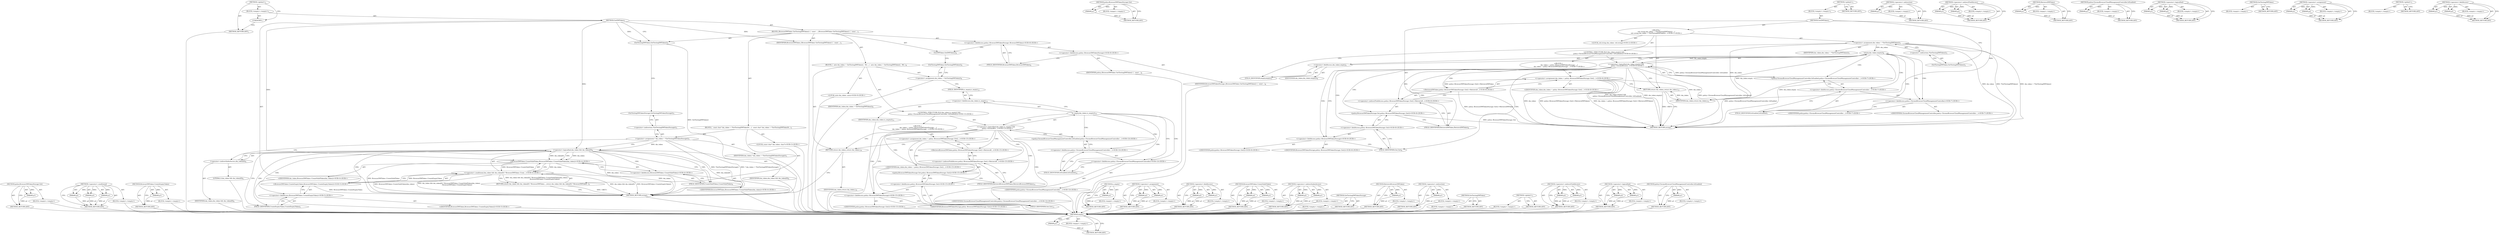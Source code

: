 digraph "policy.ChromeBrowserCloudManagementController.IsEnabled" {
vulnerable_81 [label=<(METHOD,empty)>];
vulnerable_82 [label=<(PARAM,p1)>];
vulnerable_83 [label=<(BLOCK,&lt;empty&gt;,&lt;empty&gt;)>];
vulnerable_84 [label=<(METHOD_RETURN,ANY)>];
vulnerable_103 [label=<(METHOD,policy.BrowserDMTokenStorage.Get)>];
vulnerable_104 [label=<(PARAM,p1)>];
vulnerable_105 [label=<(BLOCK,&lt;empty&gt;,&lt;empty&gt;)>];
vulnerable_106 [label=<(METHOD_RETURN,ANY)>];
vulnerable_6 [label=<(METHOD,&lt;global&gt;)<SUB>1</SUB>>];
vulnerable_7 [label=<(BLOCK,&lt;empty&gt;,&lt;empty&gt;)<SUB>1</SUB>>];
vulnerable_8 [label=<(METHOD,GetDMToken)<SUB>1</SUB>>];
vulnerable_9 [label="<(BLOCK,{
  std::string dm_token = *GetTestingDMToken()...,{
  std::string dm_token = *GetTestingDMToken()...)<SUB>1</SUB>>"];
vulnerable_10 [label="<(LOCAL,std.string dm_token: std.string)<SUB>2</SUB>>"];
vulnerable_11 [label=<(&lt;operator&gt;.assignment,dm_token = *GetTestingDMToken())<SUB>2</SUB>>];
vulnerable_12 [label=<(IDENTIFIER,dm_token,dm_token = *GetTestingDMToken())<SUB>2</SUB>>];
vulnerable_13 [label=<(&lt;operator&gt;.indirection,*GetTestingDMToken())<SUB>2</SUB>>];
vulnerable_14 [label=<(GetTestingDMToken,GetTestingDMToken())<SUB>2</SUB>>];
vulnerable_15 [label="<(CONTROL_STRUCTURE,IF,if (dm_token.empty() &amp;&amp;
       policy::ChromeBrowserCloudManagementController::IsEnabled()))<SUB>6</SUB>>"];
vulnerable_16 [label="<(&lt;operator&gt;.logicalAnd,dm_token.empty() &amp;&amp;
       policy::ChromeBrowse...)<SUB>6</SUB>>"];
vulnerable_17 [label=<(empty,dm_token.empty())<SUB>6</SUB>>];
vulnerable_18 [label=<(&lt;operator&gt;.fieldAccess,dm_token.empty)<SUB>6</SUB>>];
vulnerable_19 [label=<(IDENTIFIER,dm_token,dm_token.empty())<SUB>6</SUB>>];
vulnerable_20 [label=<(FIELD_IDENTIFIER,empty,empty)<SUB>6</SUB>>];
vulnerable_21 [label="<(policy.ChromeBrowserCloudManagementController.IsEnabled,policy::ChromeBrowserCloudManagementController:...)<SUB>7</SUB>>"];
vulnerable_22 [label="<(&lt;operator&gt;.fieldAccess,policy::ChromeBrowserCloudManagementController:...)<SUB>7</SUB>>"];
vulnerable_23 [label="<(&lt;operator&gt;.fieldAccess,policy::ChromeBrowserCloudManagementController)<SUB>7</SUB>>"];
vulnerable_24 [label="<(IDENTIFIER,policy,policy::ChromeBrowserCloudManagementController:...)<SUB>7</SUB>>"];
vulnerable_25 [label="<(IDENTIFIER,ChromeBrowserCloudManagementController,policy::ChromeBrowserCloudManagementController:...)<SUB>7</SUB>>"];
vulnerable_26 [label=<(FIELD_IDENTIFIER,IsEnabled,IsEnabled)<SUB>7</SUB>>];
vulnerable_27 [label="<(BLOCK,{
    dm_token = policy::BrowserDMTokenStorage:...,{
    dm_token = policy::BrowserDMTokenStorage:...)<SUB>7</SUB>>"];
vulnerable_28 [label="<(&lt;operator&gt;.assignment,dm_token = policy::BrowserDMTokenStorage::Get()...)<SUB>8</SUB>>"];
vulnerable_29 [label="<(IDENTIFIER,dm_token,dm_token = policy::BrowserDMTokenStorage::Get()...)<SUB>8</SUB>>"];
vulnerable_30 [label="<(RetrieveDMToken,policy::BrowserDMTokenStorage::Get()-&gt;RetrieveD...)<SUB>8</SUB>>"];
vulnerable_31 [label="<(&lt;operator&gt;.indirectFieldAccess,policy::BrowserDMTokenStorage::Get()-&gt;RetrieveD...)<SUB>8</SUB>>"];
vulnerable_32 [label="<(policy.BrowserDMTokenStorage.Get,policy::BrowserDMTokenStorage::Get())<SUB>8</SUB>>"];
vulnerable_33 [label="<(&lt;operator&gt;.fieldAccess,policy::BrowserDMTokenStorage::Get)<SUB>8</SUB>>"];
vulnerable_34 [label="<(&lt;operator&gt;.fieldAccess,policy::BrowserDMTokenStorage)<SUB>8</SUB>>"];
vulnerable_35 [label="<(IDENTIFIER,policy,policy::BrowserDMTokenStorage::Get())<SUB>8</SUB>>"];
vulnerable_36 [label="<(IDENTIFIER,BrowserDMTokenStorage,policy::BrowserDMTokenStorage::Get())<SUB>8</SUB>>"];
vulnerable_37 [label=<(FIELD_IDENTIFIER,Get,Get)<SUB>8</SUB>>];
vulnerable_38 [label=<(FIELD_IDENTIFIER,RetrieveDMToken,RetrieveDMToken)<SUB>8</SUB>>];
vulnerable_39 [label=<(RETURN,return dm_token;,return dm_token;)<SUB>12</SUB>>];
vulnerable_40 [label=<(IDENTIFIER,dm_token,return dm_token;)<SUB>12</SUB>>];
vulnerable_41 [label=<(METHOD_RETURN,string)<SUB>1</SUB>>];
vulnerable_43 [label=<(METHOD_RETURN,ANY)<SUB>1</SUB>>];
vulnerable_69 [label=<(METHOD,&lt;operator&gt;.indirection)>];
vulnerable_70 [label=<(PARAM,p1)>];
vulnerable_71 [label=<(BLOCK,&lt;empty&gt;,&lt;empty&gt;)>];
vulnerable_72 [label=<(METHOD_RETURN,ANY)>];
vulnerable_98 [label=<(METHOD,&lt;operator&gt;.indirectFieldAccess)>];
vulnerable_99 [label=<(PARAM,p1)>];
vulnerable_100 [label=<(PARAM,p2)>];
vulnerable_101 [label=<(BLOCK,&lt;empty&gt;,&lt;empty&gt;)>];
vulnerable_102 [label=<(METHOD_RETURN,ANY)>];
vulnerable_94 [label=<(METHOD,RetrieveDMToken)>];
vulnerable_95 [label=<(PARAM,p1)>];
vulnerable_96 [label=<(BLOCK,&lt;empty&gt;,&lt;empty&gt;)>];
vulnerable_97 [label=<(METHOD_RETURN,ANY)>];
vulnerable_90 [label=<(METHOD,policy.ChromeBrowserCloudManagementController.IsEnabled)>];
vulnerable_91 [label=<(PARAM,p1)>];
vulnerable_92 [label=<(BLOCK,&lt;empty&gt;,&lt;empty&gt;)>];
vulnerable_93 [label=<(METHOD_RETURN,ANY)>];
vulnerable_76 [label=<(METHOD,&lt;operator&gt;.logicalAnd)>];
vulnerable_77 [label=<(PARAM,p1)>];
vulnerable_78 [label=<(PARAM,p2)>];
vulnerable_79 [label=<(BLOCK,&lt;empty&gt;,&lt;empty&gt;)>];
vulnerable_80 [label=<(METHOD_RETURN,ANY)>];
vulnerable_73 [label=<(METHOD,GetTestingDMToken)>];
vulnerable_74 [label=<(BLOCK,&lt;empty&gt;,&lt;empty&gt;)>];
vulnerable_75 [label=<(METHOD_RETURN,ANY)>];
vulnerable_64 [label=<(METHOD,&lt;operator&gt;.assignment)>];
vulnerable_65 [label=<(PARAM,p1)>];
vulnerable_66 [label=<(PARAM,p2)>];
vulnerable_67 [label=<(BLOCK,&lt;empty&gt;,&lt;empty&gt;)>];
vulnerable_68 [label=<(METHOD_RETURN,ANY)>];
vulnerable_58 [label=<(METHOD,&lt;global&gt;)<SUB>1</SUB>>];
vulnerable_59 [label=<(BLOCK,&lt;empty&gt;,&lt;empty&gt;)>];
vulnerable_60 [label=<(METHOD_RETURN,ANY)>];
vulnerable_85 [label=<(METHOD,&lt;operator&gt;.fieldAccess)>];
vulnerable_86 [label=<(PARAM,p1)>];
vulnerable_87 [label=<(PARAM,p2)>];
vulnerable_88 [label=<(BLOCK,&lt;empty&gt;,&lt;empty&gt;)>];
vulnerable_89 [label=<(METHOD_RETURN,ANY)>];
fixed_161 [label=<(METHOD,policy.BrowserDMTokenStorage.Get)>];
fixed_162 [label=<(PARAM,p1)>];
fixed_163 [label=<(BLOCK,&lt;empty&gt;,&lt;empty&gt;)>];
fixed_164 [label=<(METHOD_RETURN,ANY)>];
fixed_114 [label=<(METHOD,&lt;operator&gt;.conditional)>];
fixed_115 [label=<(PARAM,p1)>];
fixed_116 [label=<(PARAM,p2)>];
fixed_117 [label=<(PARAM,p3)>];
fixed_118 [label=<(BLOCK,&lt;empty&gt;,&lt;empty&gt;)>];
fixed_119 [label=<(METHOD_RETURN,ANY)>];
fixed_140 [label=<(METHOD,BrowserDMToken.CreateEmptyToken)>];
fixed_141 [label=<(PARAM,p1)>];
fixed_142 [label=<(BLOCK,&lt;empty&gt;,&lt;empty&gt;)>];
fixed_143 [label=<(METHOD_RETURN,ANY)>];
fixed_6 [label=<(METHOD,&lt;global&gt;)<SUB>1</SUB>>];
fixed_7 [label=<(BLOCK,&lt;empty&gt;,&lt;empty&gt;)<SUB>1</SUB>>];
fixed_8 [label=<(METHOD,GetDMToken)<SUB>1</SUB>>];
fixed_9 [label=<(BLOCK,{
BrowserDMToken GetTestingDMToken() {
  const ...,{
BrowserDMToken GetTestingDMToken() {
  const ...)<SUB>1</SUB>>];
fixed_10 [label=<(IDENTIFIER,BrowserDMToken,{
BrowserDMToken GetTestingDMToken() {
  const ...)<SUB>2</SUB>>];
fixed_11 [label=<(GetTestingDMToken,GetTestingDMToken())<SUB>2</SUB>>];
fixed_12 [label=<(BLOCK,{
  const char* dm_token = *GetTestingDMTokenSt...,{
  const char* dm_token = *GetTestingDMTokenSt...)<SUB>2</SUB>>];
fixed_13 [label="<(LOCAL,const char* dm_token: char*)<SUB>3</SUB>>"];
fixed_14 [label=<(&lt;operator&gt;.assignment,* dm_token = *GetTestingDMTokenStorage())<SUB>3</SUB>>];
fixed_15 [label=<(IDENTIFIER,dm_token,* dm_token = *GetTestingDMTokenStorage())<SUB>3</SUB>>];
fixed_16 [label=<(&lt;operator&gt;.indirection,*GetTestingDMTokenStorage())<SUB>3</SUB>>];
fixed_17 [label=<(GetTestingDMTokenStorage,GetTestingDMTokenStorage())<SUB>3</SUB>>];
fixed_18 [label=<(RETURN,return dm_token &amp;&amp; dm_token[0] ? BrowserDMToken...,return dm_token &amp;&amp; dm_token[0] ? BrowserDMToken...)<SUB>4</SUB>>];
fixed_19 [label="<(&lt;operator&gt;.conditional,dm_token &amp;&amp; dm_token[0] ? BrowserDMToken::Creat...)<SUB>4</SUB>>"];
fixed_20 [label=<(&lt;operator&gt;.logicalAnd,dm_token &amp;&amp; dm_token[0])<SUB>4</SUB>>];
fixed_21 [label=<(IDENTIFIER,dm_token,dm_token &amp;&amp; dm_token[0])<SUB>4</SUB>>];
fixed_22 [label=<(&lt;operator&gt;.indirectIndexAccess,dm_token[0])<SUB>4</SUB>>];
fixed_23 [label=<(IDENTIFIER,dm_token,dm_token &amp;&amp; dm_token[0])<SUB>4</SUB>>];
fixed_24 [label=<(LITERAL,0,dm_token &amp;&amp; dm_token[0])<SUB>4</SUB>>];
fixed_25 [label="<(BrowserDMToken.CreateValidToken,BrowserDMToken::CreateValidToken(dm_token))<SUB>4</SUB>>"];
fixed_26 [label="<(&lt;operator&gt;.fieldAccess,BrowserDMToken::CreateValidToken)<SUB>4</SUB>>"];
fixed_27 [label="<(IDENTIFIER,BrowserDMToken,BrowserDMToken::CreateValidToken(dm_token))<SUB>4</SUB>>"];
fixed_28 [label=<(FIELD_IDENTIFIER,CreateValidToken,CreateValidToken)<SUB>4</SUB>>];
fixed_29 [label="<(IDENTIFIER,dm_token,BrowserDMToken::CreateValidToken(dm_token))<SUB>4</SUB>>"];
fixed_30 [label="<(BrowserDMToken.CreateEmptyToken,BrowserDMToken::CreateEmptyToken())<SUB>5</SUB>>"];
fixed_31 [label="<(&lt;operator&gt;.fieldAccess,BrowserDMToken::CreateEmptyToken)<SUB>5</SUB>>"];
fixed_32 [label="<(IDENTIFIER,BrowserDMToken,BrowserDMToken::CreateEmptyToken())<SUB>5</SUB>>"];
fixed_33 [label=<(FIELD_IDENTIFIER,CreateEmptyToken,CreateEmptyToken)<SUB>5</SUB>>];
fixed_34 [label="<(&lt;operator&gt;.fieldAccess,policy::BrowserDMTokenStorage::BrowserDMToken)<SUB>8</SUB>>"];
fixed_35 [label="<(&lt;operator&gt;.fieldAccess,policy::BrowserDMTokenStorage)<SUB>8</SUB>>"];
fixed_36 [label=<(IDENTIFIER,policy,{
BrowserDMToken GetTestingDMToken() {
  const ...)<SUB>8</SUB>>];
fixed_37 [label=<(IDENTIFIER,BrowserDMTokenStorage,{
BrowserDMToken GetTestingDMToken() {
  const ...)<SUB>8</SUB>>];
fixed_38 [label=<(FIELD_IDENTIFIER,BrowserDMToken,BrowserDMToken)<SUB>8</SUB>>];
fixed_39 [label=<(GetDMToken,GetDMToken())<SUB>8</SUB>>];
fixed_40 [label=<(BLOCK,{
  auto dm_token = GetTestingDMToken();
 
 #if...,{
  auto dm_token = GetTestingDMToken();
 
 #if...)<SUB>8</SUB>>];
fixed_41 [label="<(LOCAL,auto dm_token: auto)<SUB>9</SUB>>"];
fixed_42 [label=<(&lt;operator&gt;.assignment,dm_token = GetTestingDMToken())<SUB>9</SUB>>];
fixed_43 [label=<(IDENTIFIER,dm_token,dm_token = GetTestingDMToken())<SUB>9</SUB>>];
fixed_44 [label=<(GetTestingDMToken,GetTestingDMToken())<SUB>9</SUB>>];
fixed_45 [label="<(CONTROL_STRUCTURE,IF,if (dm_token.is_empty() &amp;&amp;
       policy::ChromeBrowserCloudManagementController::IsEnabled()))<SUB>13</SUB>>"];
fixed_46 [label="<(&lt;operator&gt;.logicalAnd,dm_token.is_empty() &amp;&amp;
       policy::ChromeBro...)<SUB>13</SUB>>"];
fixed_47 [label=<(is_empty,dm_token.is_empty())<SUB>13</SUB>>];
fixed_48 [label=<(&lt;operator&gt;.fieldAccess,dm_token.is_empty)<SUB>13</SUB>>];
fixed_49 [label=<(IDENTIFIER,dm_token,dm_token.is_empty())<SUB>13</SUB>>];
fixed_50 [label=<(FIELD_IDENTIFIER,is_empty,is_empty)<SUB>13</SUB>>];
fixed_51 [label="<(policy.ChromeBrowserCloudManagementController.IsEnabled,policy::ChromeBrowserCloudManagementController:...)<SUB>14</SUB>>"];
fixed_52 [label="<(&lt;operator&gt;.fieldAccess,policy::ChromeBrowserCloudManagementController:...)<SUB>14</SUB>>"];
fixed_53 [label="<(&lt;operator&gt;.fieldAccess,policy::ChromeBrowserCloudManagementController)<SUB>14</SUB>>"];
fixed_54 [label="<(IDENTIFIER,policy,policy::ChromeBrowserCloudManagementController:...)<SUB>14</SUB>>"];
fixed_55 [label="<(IDENTIFIER,ChromeBrowserCloudManagementController,policy::ChromeBrowserCloudManagementController:...)<SUB>14</SUB>>"];
fixed_56 [label=<(FIELD_IDENTIFIER,IsEnabled,IsEnabled)<SUB>14</SUB>>];
fixed_57 [label="<(BLOCK,{
    dm_token = policy::BrowserDMTokenStorage:...,{
    dm_token = policy::BrowserDMTokenStorage:...)<SUB>14</SUB>>"];
fixed_58 [label="<(&lt;operator&gt;.assignment,dm_token = policy::BrowserDMTokenStorage::Get()...)<SUB>15</SUB>>"];
fixed_59 [label="<(IDENTIFIER,dm_token,dm_token = policy::BrowserDMTokenStorage::Get()...)<SUB>15</SUB>>"];
fixed_60 [label="<(RetrieveBrowserDMToken,policy::BrowserDMTokenStorage::Get()-&gt;RetrieveB...)<SUB>15</SUB>>"];
fixed_61 [label="<(&lt;operator&gt;.indirectFieldAccess,policy::BrowserDMTokenStorage::Get()-&gt;RetrieveB...)<SUB>15</SUB>>"];
fixed_62 [label="<(policy.BrowserDMTokenStorage.Get,policy::BrowserDMTokenStorage::Get())<SUB>15</SUB>>"];
fixed_63 [label="<(&lt;operator&gt;.fieldAccess,policy::BrowserDMTokenStorage::Get)<SUB>15</SUB>>"];
fixed_64 [label="<(&lt;operator&gt;.fieldAccess,policy::BrowserDMTokenStorage)<SUB>15</SUB>>"];
fixed_65 [label="<(IDENTIFIER,policy,policy::BrowserDMTokenStorage::Get())<SUB>15</SUB>>"];
fixed_66 [label="<(IDENTIFIER,BrowserDMTokenStorage,policy::BrowserDMTokenStorage::Get())<SUB>15</SUB>>"];
fixed_67 [label=<(FIELD_IDENTIFIER,Get,Get)<SUB>15</SUB>>];
fixed_68 [label=<(FIELD_IDENTIFIER,RetrieveBrowserDMToken,RetrieveBrowserDMToken)<SUB>15</SUB>>];
fixed_69 [label=<(RETURN,return dm_token;,return dm_token;)<SUB>19</SUB>>];
fixed_70 [label=<(IDENTIFIER,dm_token,return dm_token;)<SUB>19</SUB>>];
fixed_71 [label=<(METHOD_RETURN,string)<SUB>1</SUB>>];
fixed_73 [label=<(UNKNOWN,,)>];
fixed_74 [label=<(METHOD_RETURN,ANY)<SUB>1</SUB>>];
fixed_144 [label=<(METHOD,is_empty)>];
fixed_145 [label=<(PARAM,p1)>];
fixed_146 [label=<(BLOCK,&lt;empty&gt;,&lt;empty&gt;)>];
fixed_147 [label=<(METHOD_RETURN,ANY)>];
fixed_102 [label=<(METHOD,&lt;operator&gt;.assignment)>];
fixed_103 [label=<(PARAM,p1)>];
fixed_104 [label=<(PARAM,p2)>];
fixed_105 [label=<(BLOCK,&lt;empty&gt;,&lt;empty&gt;)>];
fixed_106 [label=<(METHOD_RETURN,ANY)>];
fixed_135 [label=<(METHOD,&lt;operator&gt;.fieldAccess)>];
fixed_136 [label=<(PARAM,p1)>];
fixed_137 [label=<(PARAM,p2)>];
fixed_138 [label=<(BLOCK,&lt;empty&gt;,&lt;empty&gt;)>];
fixed_139 [label=<(METHOD_RETURN,ANY)>];
fixed_130 [label=<(METHOD,BrowserDMToken.CreateValidToken)>];
fixed_131 [label=<(PARAM,p1)>];
fixed_132 [label=<(PARAM,p2)>];
fixed_133 [label=<(BLOCK,&lt;empty&gt;,&lt;empty&gt;)>];
fixed_134 [label=<(METHOD_RETURN,ANY)>];
fixed_125 [label=<(METHOD,&lt;operator&gt;.indirectIndexAccess)>];
fixed_126 [label=<(PARAM,p1)>];
fixed_127 [label=<(PARAM,p2)>];
fixed_128 [label=<(BLOCK,&lt;empty&gt;,&lt;empty&gt;)>];
fixed_129 [label=<(METHOD_RETURN,ANY)>];
fixed_111 [label=<(METHOD,GetTestingDMTokenStorage)>];
fixed_112 [label=<(BLOCK,&lt;empty&gt;,&lt;empty&gt;)>];
fixed_113 [label=<(METHOD_RETURN,ANY)>];
fixed_152 [label=<(METHOD,RetrieveBrowserDMToken)>];
fixed_153 [label=<(PARAM,p1)>];
fixed_154 [label=<(BLOCK,&lt;empty&gt;,&lt;empty&gt;)>];
fixed_155 [label=<(METHOD_RETURN,ANY)>];
fixed_107 [label=<(METHOD,&lt;operator&gt;.indirection)>];
fixed_108 [label=<(PARAM,p1)>];
fixed_109 [label=<(BLOCK,&lt;empty&gt;,&lt;empty&gt;)>];
fixed_110 [label=<(METHOD_RETURN,ANY)>];
fixed_99 [label=<(METHOD,GetTestingDMToken)>];
fixed_100 [label=<(BLOCK,&lt;empty&gt;,&lt;empty&gt;)>];
fixed_101 [label=<(METHOD_RETURN,ANY)>];
fixed_93 [label=<(METHOD,&lt;global&gt;)<SUB>1</SUB>>];
fixed_94 [label=<(BLOCK,&lt;empty&gt;,&lt;empty&gt;)>];
fixed_95 [label=<(METHOD_RETURN,ANY)>];
fixed_156 [label=<(METHOD,&lt;operator&gt;.indirectFieldAccess)>];
fixed_157 [label=<(PARAM,p1)>];
fixed_158 [label=<(PARAM,p2)>];
fixed_159 [label=<(BLOCK,&lt;empty&gt;,&lt;empty&gt;)>];
fixed_160 [label=<(METHOD_RETURN,ANY)>];
fixed_120 [label=<(METHOD,&lt;operator&gt;.logicalAnd)>];
fixed_121 [label=<(PARAM,p1)>];
fixed_122 [label=<(PARAM,p2)>];
fixed_123 [label=<(BLOCK,&lt;empty&gt;,&lt;empty&gt;)>];
fixed_124 [label=<(METHOD_RETURN,ANY)>];
fixed_148 [label=<(METHOD,policy.ChromeBrowserCloudManagementController.IsEnabled)>];
fixed_149 [label=<(PARAM,p1)>];
fixed_150 [label=<(BLOCK,&lt;empty&gt;,&lt;empty&gt;)>];
fixed_151 [label=<(METHOD_RETURN,ANY)>];
vulnerable_81 -> vulnerable_82  [key=0, label="AST: "];
vulnerable_81 -> vulnerable_82  [key=1, label="DDG: "];
vulnerable_81 -> vulnerable_83  [key=0, label="AST: "];
vulnerable_81 -> vulnerable_84  [key=0, label="AST: "];
vulnerable_81 -> vulnerable_84  [key=1, label="CFG: "];
vulnerable_82 -> vulnerable_84  [key=0, label="DDG: p1"];
vulnerable_103 -> vulnerable_104  [key=0, label="AST: "];
vulnerable_103 -> vulnerable_104  [key=1, label="DDG: "];
vulnerable_103 -> vulnerable_105  [key=0, label="AST: "];
vulnerable_103 -> vulnerable_106  [key=0, label="AST: "];
vulnerable_103 -> vulnerable_106  [key=1, label="CFG: "];
vulnerable_104 -> vulnerable_106  [key=0, label="DDG: p1"];
vulnerable_6 -> vulnerable_7  [key=0, label="AST: "];
vulnerable_6 -> vulnerable_43  [key=0, label="AST: "];
vulnerable_6 -> vulnerable_43  [key=1, label="CFG: "];
vulnerable_7 -> vulnerable_8  [key=0, label="AST: "];
vulnerable_8 -> vulnerable_9  [key=0, label="AST: "];
vulnerable_8 -> vulnerable_41  [key=0, label="AST: "];
vulnerable_8 -> vulnerable_14  [key=0, label="CFG: "];
vulnerable_8 -> vulnerable_40  [key=0, label="DDG: "];
vulnerable_9 -> vulnerable_10  [key=0, label="AST: "];
vulnerable_9 -> vulnerable_11  [key=0, label="AST: "];
vulnerable_9 -> vulnerable_15  [key=0, label="AST: "];
vulnerable_9 -> vulnerable_39  [key=0, label="AST: "];
vulnerable_11 -> vulnerable_12  [key=0, label="AST: "];
vulnerable_11 -> vulnerable_13  [key=0, label="AST: "];
vulnerable_11 -> vulnerable_20  [key=0, label="CFG: "];
vulnerable_11 -> vulnerable_41  [key=0, label="DDG: dm_token"];
vulnerable_11 -> vulnerable_41  [key=1, label="DDG: *GetTestingDMToken()"];
vulnerable_11 -> vulnerable_41  [key=2, label="DDG: dm_token = *GetTestingDMToken()"];
vulnerable_11 -> vulnerable_40  [key=0, label="DDG: dm_token"];
vulnerable_11 -> vulnerable_17  [key=0, label="DDG: dm_token"];
vulnerable_13 -> vulnerable_14  [key=0, label="AST: "];
vulnerable_13 -> vulnerable_11  [key=0, label="CFG: "];
vulnerable_14 -> vulnerable_13  [key=0, label="CFG: "];
vulnerable_15 -> vulnerable_16  [key=0, label="AST: "];
vulnerable_15 -> vulnerable_27  [key=0, label="AST: "];
vulnerable_16 -> vulnerable_17  [key=0, label="AST: "];
vulnerable_16 -> vulnerable_21  [key=0, label="AST: "];
vulnerable_16 -> vulnerable_34  [key=0, label="CFG: "];
vulnerable_16 -> vulnerable_34  [key=1, label="CDG: "];
vulnerable_16 -> vulnerable_39  [key=0, label="CFG: "];
vulnerable_16 -> vulnerable_41  [key=0, label="DDG: dm_token.empty()"];
vulnerable_16 -> vulnerable_41  [key=1, label="DDG: policy::ChromeBrowserCloudManagementController::IsEnabled()"];
vulnerable_16 -> vulnerable_41  [key=2, label="DDG: dm_token.empty() &amp;&amp;
       policy::ChromeBrowserCloudManagementController::IsEnabled()"];
vulnerable_16 -> vulnerable_30  [key=0, label="CDG: "];
vulnerable_16 -> vulnerable_32  [key=0, label="CDG: "];
vulnerable_16 -> vulnerable_33  [key=0, label="CDG: "];
vulnerable_16 -> vulnerable_28  [key=0, label="CDG: "];
vulnerable_16 -> vulnerable_37  [key=0, label="CDG: "];
vulnerable_16 -> vulnerable_38  [key=0, label="CDG: "];
vulnerable_16 -> vulnerable_31  [key=0, label="CDG: "];
vulnerable_17 -> vulnerable_18  [key=0, label="AST: "];
vulnerable_17 -> vulnerable_16  [key=0, label="CFG: "];
vulnerable_17 -> vulnerable_16  [key=1, label="DDG: dm_token.empty"];
vulnerable_17 -> vulnerable_23  [key=0, label="CFG: "];
vulnerable_17 -> vulnerable_23  [key=1, label="CDG: "];
vulnerable_17 -> vulnerable_41  [key=0, label="DDG: dm_token.empty"];
vulnerable_17 -> vulnerable_40  [key=0, label="DDG: dm_token.empty"];
vulnerable_17 -> vulnerable_21  [key=0, label="CDG: "];
vulnerable_17 -> vulnerable_26  [key=0, label="CDG: "];
vulnerable_17 -> vulnerable_22  [key=0, label="CDG: "];
vulnerable_18 -> vulnerable_19  [key=0, label="AST: "];
vulnerable_18 -> vulnerable_20  [key=0, label="AST: "];
vulnerable_18 -> vulnerable_17  [key=0, label="CFG: "];
vulnerable_20 -> vulnerable_18  [key=0, label="CFG: "];
vulnerable_21 -> vulnerable_22  [key=0, label="AST: "];
vulnerable_21 -> vulnerable_16  [key=0, label="CFG: "];
vulnerable_21 -> vulnerable_16  [key=1, label="DDG: policy::ChromeBrowserCloudManagementController::IsEnabled"];
vulnerable_21 -> vulnerable_41  [key=0, label="DDG: policy::ChromeBrowserCloudManagementController::IsEnabled"];
vulnerable_22 -> vulnerable_23  [key=0, label="AST: "];
vulnerable_22 -> vulnerable_26  [key=0, label="AST: "];
vulnerable_22 -> vulnerable_21  [key=0, label="CFG: "];
vulnerable_23 -> vulnerable_24  [key=0, label="AST: "];
vulnerable_23 -> vulnerable_25  [key=0, label="AST: "];
vulnerable_23 -> vulnerable_26  [key=0, label="CFG: "];
vulnerable_26 -> vulnerable_22  [key=0, label="CFG: "];
vulnerable_27 -> vulnerable_28  [key=0, label="AST: "];
vulnerable_28 -> vulnerable_29  [key=0, label="AST: "];
vulnerable_28 -> vulnerable_30  [key=0, label="AST: "];
vulnerable_28 -> vulnerable_39  [key=0, label="CFG: "];
vulnerable_28 -> vulnerable_41  [key=0, label="DDG: dm_token"];
vulnerable_28 -> vulnerable_41  [key=1, label="DDG: policy::BrowserDMTokenStorage::Get()-&gt;RetrieveDMToken()"];
vulnerable_28 -> vulnerable_41  [key=2, label="DDG: dm_token = policy::BrowserDMTokenStorage::Get()-&gt;RetrieveDMToken()"];
vulnerable_28 -> vulnerable_40  [key=0, label="DDG: dm_token"];
vulnerable_30 -> vulnerable_31  [key=0, label="AST: "];
vulnerable_30 -> vulnerable_28  [key=0, label="CFG: "];
vulnerable_30 -> vulnerable_28  [key=1, label="DDG: policy::BrowserDMTokenStorage::Get()-&gt;RetrieveDMToken"];
vulnerable_30 -> vulnerable_41  [key=0, label="DDG: policy::BrowserDMTokenStorage::Get()-&gt;RetrieveDMToken"];
vulnerable_31 -> vulnerable_32  [key=0, label="AST: "];
vulnerable_31 -> vulnerable_38  [key=0, label="AST: "];
vulnerable_31 -> vulnerable_30  [key=0, label="CFG: "];
vulnerable_32 -> vulnerable_33  [key=0, label="AST: "];
vulnerable_32 -> vulnerable_38  [key=0, label="CFG: "];
vulnerable_32 -> vulnerable_41  [key=0, label="DDG: policy::BrowserDMTokenStorage::Get"];
vulnerable_33 -> vulnerable_34  [key=0, label="AST: "];
vulnerable_33 -> vulnerable_37  [key=0, label="AST: "];
vulnerable_33 -> vulnerable_32  [key=0, label="CFG: "];
vulnerable_34 -> vulnerable_35  [key=0, label="AST: "];
vulnerable_34 -> vulnerable_36  [key=0, label="AST: "];
vulnerable_34 -> vulnerable_37  [key=0, label="CFG: "];
vulnerable_37 -> vulnerable_33  [key=0, label="CFG: "];
vulnerable_38 -> vulnerable_31  [key=0, label="CFG: "];
vulnerable_39 -> vulnerable_40  [key=0, label="AST: "];
vulnerable_39 -> vulnerable_41  [key=0, label="CFG: "];
vulnerable_39 -> vulnerable_41  [key=1, label="DDG: &lt;RET&gt;"];
vulnerable_40 -> vulnerable_39  [key=0, label="DDG: dm_token"];
vulnerable_69 -> vulnerable_70  [key=0, label="AST: "];
vulnerable_69 -> vulnerable_70  [key=1, label="DDG: "];
vulnerable_69 -> vulnerable_71  [key=0, label="AST: "];
vulnerable_69 -> vulnerable_72  [key=0, label="AST: "];
vulnerable_69 -> vulnerable_72  [key=1, label="CFG: "];
vulnerable_70 -> vulnerable_72  [key=0, label="DDG: p1"];
vulnerable_98 -> vulnerable_99  [key=0, label="AST: "];
vulnerable_98 -> vulnerable_99  [key=1, label="DDG: "];
vulnerable_98 -> vulnerable_101  [key=0, label="AST: "];
vulnerable_98 -> vulnerable_100  [key=0, label="AST: "];
vulnerable_98 -> vulnerable_100  [key=1, label="DDG: "];
vulnerable_98 -> vulnerable_102  [key=0, label="AST: "];
vulnerable_98 -> vulnerable_102  [key=1, label="CFG: "];
vulnerable_99 -> vulnerable_102  [key=0, label="DDG: p1"];
vulnerable_100 -> vulnerable_102  [key=0, label="DDG: p2"];
vulnerable_94 -> vulnerable_95  [key=0, label="AST: "];
vulnerable_94 -> vulnerable_95  [key=1, label="DDG: "];
vulnerable_94 -> vulnerable_96  [key=0, label="AST: "];
vulnerable_94 -> vulnerable_97  [key=0, label="AST: "];
vulnerable_94 -> vulnerable_97  [key=1, label="CFG: "];
vulnerable_95 -> vulnerable_97  [key=0, label="DDG: p1"];
vulnerable_90 -> vulnerable_91  [key=0, label="AST: "];
vulnerable_90 -> vulnerable_91  [key=1, label="DDG: "];
vulnerable_90 -> vulnerable_92  [key=0, label="AST: "];
vulnerable_90 -> vulnerable_93  [key=0, label="AST: "];
vulnerable_90 -> vulnerable_93  [key=1, label="CFG: "];
vulnerable_91 -> vulnerable_93  [key=0, label="DDG: p1"];
vulnerable_76 -> vulnerable_77  [key=0, label="AST: "];
vulnerable_76 -> vulnerable_77  [key=1, label="DDG: "];
vulnerable_76 -> vulnerable_79  [key=0, label="AST: "];
vulnerable_76 -> vulnerable_78  [key=0, label="AST: "];
vulnerable_76 -> vulnerable_78  [key=1, label="DDG: "];
vulnerable_76 -> vulnerable_80  [key=0, label="AST: "];
vulnerable_76 -> vulnerable_80  [key=1, label="CFG: "];
vulnerable_77 -> vulnerable_80  [key=0, label="DDG: p1"];
vulnerable_78 -> vulnerable_80  [key=0, label="DDG: p2"];
vulnerable_73 -> vulnerable_74  [key=0, label="AST: "];
vulnerable_73 -> vulnerable_75  [key=0, label="AST: "];
vulnerable_73 -> vulnerable_75  [key=1, label="CFG: "];
vulnerable_64 -> vulnerable_65  [key=0, label="AST: "];
vulnerable_64 -> vulnerable_65  [key=1, label="DDG: "];
vulnerable_64 -> vulnerable_67  [key=0, label="AST: "];
vulnerable_64 -> vulnerable_66  [key=0, label="AST: "];
vulnerable_64 -> vulnerable_66  [key=1, label="DDG: "];
vulnerable_64 -> vulnerable_68  [key=0, label="AST: "];
vulnerable_64 -> vulnerable_68  [key=1, label="CFG: "];
vulnerable_65 -> vulnerable_68  [key=0, label="DDG: p1"];
vulnerable_66 -> vulnerable_68  [key=0, label="DDG: p2"];
vulnerable_58 -> vulnerable_59  [key=0, label="AST: "];
vulnerable_58 -> vulnerable_60  [key=0, label="AST: "];
vulnerable_58 -> vulnerable_60  [key=1, label="CFG: "];
vulnerable_85 -> vulnerable_86  [key=0, label="AST: "];
vulnerable_85 -> vulnerable_86  [key=1, label="DDG: "];
vulnerable_85 -> vulnerable_88  [key=0, label="AST: "];
vulnerable_85 -> vulnerable_87  [key=0, label="AST: "];
vulnerable_85 -> vulnerable_87  [key=1, label="DDG: "];
vulnerable_85 -> vulnerable_89  [key=0, label="AST: "];
vulnerable_85 -> vulnerable_89  [key=1, label="CFG: "];
vulnerable_86 -> vulnerable_89  [key=0, label="DDG: p1"];
vulnerable_87 -> vulnerable_89  [key=0, label="DDG: p2"];
fixed_161 -> fixed_162  [key=0, label="AST: "];
fixed_161 -> fixed_162  [key=1, label="DDG: "];
fixed_161 -> fixed_163  [key=0, label="AST: "];
fixed_161 -> fixed_164  [key=0, label="AST: "];
fixed_161 -> fixed_164  [key=1, label="CFG: "];
fixed_162 -> fixed_164  [key=0, label="DDG: p1"];
fixed_163 -> vulnerable_81  [key=0];
fixed_164 -> vulnerable_81  [key=0];
fixed_114 -> fixed_115  [key=0, label="AST: "];
fixed_114 -> fixed_115  [key=1, label="DDG: "];
fixed_114 -> fixed_118  [key=0, label="AST: "];
fixed_114 -> fixed_116  [key=0, label="AST: "];
fixed_114 -> fixed_116  [key=1, label="DDG: "];
fixed_114 -> fixed_119  [key=0, label="AST: "];
fixed_114 -> fixed_119  [key=1, label="CFG: "];
fixed_114 -> fixed_117  [key=0, label="AST: "];
fixed_114 -> fixed_117  [key=1, label="DDG: "];
fixed_115 -> fixed_119  [key=0, label="DDG: p1"];
fixed_116 -> fixed_119  [key=0, label="DDG: p2"];
fixed_117 -> fixed_119  [key=0, label="DDG: p3"];
fixed_118 -> vulnerable_81  [key=0];
fixed_119 -> vulnerable_81  [key=0];
fixed_140 -> fixed_141  [key=0, label="AST: "];
fixed_140 -> fixed_141  [key=1, label="DDG: "];
fixed_140 -> fixed_142  [key=0, label="AST: "];
fixed_140 -> fixed_143  [key=0, label="AST: "];
fixed_140 -> fixed_143  [key=1, label="CFG: "];
fixed_141 -> fixed_143  [key=0, label="DDG: p1"];
fixed_142 -> vulnerable_81  [key=0];
fixed_143 -> vulnerable_81  [key=0];
fixed_6 -> fixed_7  [key=0, label="AST: "];
fixed_6 -> fixed_74  [key=0, label="AST: "];
fixed_6 -> fixed_73  [key=0, label="CFG: "];
fixed_7 -> fixed_8  [key=0, label="AST: "];
fixed_7 -> fixed_73  [key=0, label="AST: "];
fixed_8 -> fixed_9  [key=0, label="AST: "];
fixed_8 -> fixed_71  [key=0, label="AST: "];
fixed_8 -> fixed_11  [key=0, label="CFG: "];
fixed_8 -> fixed_11  [key=1, label="DDG: "];
fixed_8 -> fixed_10  [key=0, label="DDG: "];
fixed_8 -> fixed_20  [key=0, label="DDG: "];
fixed_8 -> fixed_25  [key=0, label="DDG: "];
fixed_9 -> fixed_10  [key=0, label="AST: "];
fixed_9 -> fixed_11  [key=0, label="AST: "];
fixed_9 -> fixed_12  [key=0, label="AST: "];
fixed_9 -> fixed_34  [key=0, label="AST: "];
fixed_9 -> fixed_39  [key=0, label="AST: "];
fixed_9 -> fixed_40  [key=0, label="AST: "];
fixed_10 -> vulnerable_81  [key=0];
fixed_11 -> fixed_17  [key=0, label="CFG: "];
fixed_11 -> fixed_71  [key=0, label="DDG: GetTestingDMToken()"];
fixed_12 -> fixed_13  [key=0, label="AST: "];
fixed_12 -> fixed_14  [key=0, label="AST: "];
fixed_12 -> fixed_18  [key=0, label="AST: "];
fixed_13 -> vulnerable_81  [key=0];
fixed_14 -> fixed_15  [key=0, label="AST: "];
fixed_14 -> fixed_16  [key=0, label="AST: "];
fixed_14 -> fixed_20  [key=0, label="CFG: "];
fixed_14 -> fixed_20  [key=1, label="DDG: dm_token"];
fixed_14 -> fixed_22  [key=0, label="CFG: "];
fixed_14 -> fixed_71  [key=0, label="DDG: *GetTestingDMTokenStorage()"];
fixed_14 -> fixed_71  [key=1, label="DDG: * dm_token = *GetTestingDMTokenStorage()"];
fixed_15 -> vulnerable_81  [key=0];
fixed_16 -> fixed_17  [key=0, label="AST: "];
fixed_16 -> fixed_14  [key=0, label="CFG: "];
fixed_17 -> fixed_16  [key=0, label="CFG: "];
fixed_18 -> fixed_19  [key=0, label="AST: "];
fixed_18 -> fixed_71  [key=0, label="CFG: "];
fixed_18 -> fixed_71  [key=1, label="DDG: &lt;RET&gt;"];
fixed_19 -> fixed_20  [key=0, label="AST: "];
fixed_19 -> fixed_25  [key=0, label="AST: "];
fixed_19 -> fixed_30  [key=0, label="AST: "];
fixed_19 -> fixed_18  [key=0, label="CFG: "];
fixed_19 -> fixed_18  [key=1, label="DDG: dm_token &amp;&amp; dm_token[0] ? BrowserDMToken::CreateValidToken(dm_token)
                                 : BrowserDMToken::CreateEmptyToken()"];
fixed_19 -> fixed_71  [key=0, label="DDG: dm_token &amp;&amp; dm_token[0]"];
fixed_19 -> fixed_71  [key=1, label="DDG: BrowserDMToken::CreateEmptyToken()"];
fixed_19 -> fixed_71  [key=2, label="DDG: BrowserDMToken::CreateValidToken(dm_token)"];
fixed_19 -> fixed_71  [key=3, label="DDG: dm_token &amp;&amp; dm_token[0] ? BrowserDMToken::CreateValidToken(dm_token)
                                 : BrowserDMToken::CreateEmptyToken()"];
fixed_20 -> fixed_21  [key=0, label="AST: "];
fixed_20 -> fixed_22  [key=0, label="AST: "];
fixed_20 -> fixed_28  [key=0, label="CFG: "];
fixed_20 -> fixed_28  [key=1, label="CDG: "];
fixed_20 -> fixed_33  [key=0, label="CFG: "];
fixed_20 -> fixed_33  [key=1, label="CDG: "];
fixed_20 -> fixed_71  [key=0, label="DDG: dm_token"];
fixed_20 -> fixed_71  [key=1, label="DDG: dm_token[0]"];
fixed_20 -> fixed_25  [key=0, label="DDG: dm_token"];
fixed_20 -> fixed_25  [key=1, label="DDG: dm_token[0]"];
fixed_20 -> fixed_25  [key=2, label="CDG: "];
fixed_20 -> fixed_30  [key=0, label="CDG: "];
fixed_20 -> fixed_26  [key=0, label="CDG: "];
fixed_20 -> fixed_31  [key=0, label="CDG: "];
fixed_21 -> vulnerable_81  [key=0];
fixed_22 -> fixed_23  [key=0, label="AST: "];
fixed_22 -> fixed_24  [key=0, label="AST: "];
fixed_22 -> fixed_20  [key=0, label="CFG: "];
fixed_23 -> vulnerable_81  [key=0];
fixed_24 -> vulnerable_81  [key=0];
fixed_25 -> fixed_26  [key=0, label="AST: "];
fixed_25 -> fixed_29  [key=0, label="AST: "];
fixed_25 -> fixed_19  [key=0, label="CFG: "];
fixed_25 -> fixed_19  [key=1, label="DDG: BrowserDMToken::CreateValidToken"];
fixed_25 -> fixed_19  [key=2, label="DDG: dm_token"];
fixed_25 -> fixed_71  [key=0, label="DDG: BrowserDMToken::CreateValidToken"];
fixed_25 -> fixed_71  [key=1, label="DDG: dm_token"];
fixed_26 -> fixed_27  [key=0, label="AST: "];
fixed_26 -> fixed_28  [key=0, label="AST: "];
fixed_26 -> fixed_25  [key=0, label="CFG: "];
fixed_27 -> vulnerable_81  [key=0];
fixed_28 -> fixed_26  [key=0, label="CFG: "];
fixed_29 -> vulnerable_81  [key=0];
fixed_30 -> fixed_31  [key=0, label="AST: "];
fixed_30 -> fixed_19  [key=0, label="CFG: "];
fixed_30 -> fixed_19  [key=1, label="DDG: BrowserDMToken::CreateEmptyToken"];
fixed_30 -> fixed_71  [key=0, label="DDG: BrowserDMToken::CreateEmptyToken"];
fixed_31 -> fixed_32  [key=0, label="AST: "];
fixed_31 -> fixed_33  [key=0, label="AST: "];
fixed_31 -> fixed_30  [key=0, label="CFG: "];
fixed_32 -> vulnerable_81  [key=0];
fixed_33 -> fixed_31  [key=0, label="CFG: "];
fixed_34 -> fixed_35  [key=0, label="AST: "];
fixed_34 -> fixed_38  [key=0, label="AST: "];
fixed_34 -> fixed_39  [key=0, label="CFG: "];
fixed_35 -> fixed_36  [key=0, label="AST: "];
fixed_35 -> fixed_37  [key=0, label="AST: "];
fixed_35 -> fixed_38  [key=0, label="CFG: "];
fixed_36 -> vulnerable_81  [key=0];
fixed_37 -> vulnerable_81  [key=0];
fixed_38 -> fixed_34  [key=0, label="CFG: "];
fixed_39 -> fixed_44  [key=0, label="CFG: "];
fixed_40 -> fixed_41  [key=0, label="AST: "];
fixed_40 -> fixed_42  [key=0, label="AST: "];
fixed_40 -> fixed_45  [key=0, label="AST: "];
fixed_40 -> fixed_69  [key=0, label="AST: "];
fixed_41 -> vulnerable_81  [key=0];
fixed_42 -> fixed_43  [key=0, label="AST: "];
fixed_42 -> fixed_44  [key=0, label="AST: "];
fixed_42 -> fixed_50  [key=0, label="CFG: "];
fixed_43 -> vulnerable_81  [key=0];
fixed_44 -> fixed_42  [key=0, label="CFG: "];
fixed_45 -> fixed_46  [key=0, label="AST: "];
fixed_45 -> fixed_57  [key=0, label="AST: "];
fixed_46 -> fixed_47  [key=0, label="AST: "];
fixed_46 -> fixed_51  [key=0, label="AST: "];
fixed_46 -> fixed_64  [key=0, label="CFG: "];
fixed_46 -> fixed_64  [key=1, label="CDG: "];
fixed_46 -> fixed_69  [key=0, label="CFG: "];
fixed_46 -> fixed_58  [key=0, label="CDG: "];
fixed_46 -> fixed_68  [key=0, label="CDG: "];
fixed_46 -> fixed_60  [key=0, label="CDG: "];
fixed_46 -> fixed_61  [key=0, label="CDG: "];
fixed_46 -> fixed_67  [key=0, label="CDG: "];
fixed_46 -> fixed_63  [key=0, label="CDG: "];
fixed_46 -> fixed_62  [key=0, label="CDG: "];
fixed_47 -> fixed_48  [key=0, label="AST: "];
fixed_47 -> fixed_46  [key=0, label="CFG: "];
fixed_47 -> fixed_53  [key=0, label="CFG: "];
fixed_47 -> fixed_53  [key=1, label="CDG: "];
fixed_47 -> fixed_51  [key=0, label="CDG: "];
fixed_47 -> fixed_52  [key=0, label="CDG: "];
fixed_47 -> fixed_56  [key=0, label="CDG: "];
fixed_48 -> fixed_49  [key=0, label="AST: "];
fixed_48 -> fixed_50  [key=0, label="AST: "];
fixed_48 -> fixed_47  [key=0, label="CFG: "];
fixed_49 -> vulnerable_81  [key=0];
fixed_50 -> fixed_48  [key=0, label="CFG: "];
fixed_51 -> fixed_52  [key=0, label="AST: "];
fixed_51 -> fixed_46  [key=0, label="CFG: "];
fixed_52 -> fixed_53  [key=0, label="AST: "];
fixed_52 -> fixed_56  [key=0, label="AST: "];
fixed_52 -> fixed_51  [key=0, label="CFG: "];
fixed_53 -> fixed_54  [key=0, label="AST: "];
fixed_53 -> fixed_55  [key=0, label="AST: "];
fixed_53 -> fixed_56  [key=0, label="CFG: "];
fixed_54 -> vulnerable_81  [key=0];
fixed_55 -> vulnerable_81  [key=0];
fixed_56 -> fixed_52  [key=0, label="CFG: "];
fixed_57 -> fixed_58  [key=0, label="AST: "];
fixed_58 -> fixed_59  [key=0, label="AST: "];
fixed_58 -> fixed_60  [key=0, label="AST: "];
fixed_58 -> fixed_69  [key=0, label="CFG: "];
fixed_59 -> vulnerable_81  [key=0];
fixed_60 -> fixed_61  [key=0, label="AST: "];
fixed_60 -> fixed_58  [key=0, label="CFG: "];
fixed_61 -> fixed_62  [key=0, label="AST: "];
fixed_61 -> fixed_68  [key=0, label="AST: "];
fixed_61 -> fixed_60  [key=0, label="CFG: "];
fixed_62 -> fixed_63  [key=0, label="AST: "];
fixed_62 -> fixed_68  [key=0, label="CFG: "];
fixed_63 -> fixed_64  [key=0, label="AST: "];
fixed_63 -> fixed_67  [key=0, label="AST: "];
fixed_63 -> fixed_62  [key=0, label="CFG: "];
fixed_64 -> fixed_65  [key=0, label="AST: "];
fixed_64 -> fixed_66  [key=0, label="AST: "];
fixed_64 -> fixed_67  [key=0, label="CFG: "];
fixed_65 -> vulnerable_81  [key=0];
fixed_66 -> vulnerable_81  [key=0];
fixed_67 -> fixed_63  [key=0, label="CFG: "];
fixed_68 -> fixed_61  [key=0, label="CFG: "];
fixed_69 -> fixed_70  [key=0, label="AST: "];
fixed_69 -> fixed_71  [key=0, label="CFG: "];
fixed_70 -> vulnerable_81  [key=0];
fixed_71 -> vulnerable_81  [key=0];
fixed_73 -> fixed_74  [key=0, label="CFG: "];
fixed_74 -> vulnerable_81  [key=0];
fixed_144 -> fixed_145  [key=0, label="AST: "];
fixed_144 -> fixed_145  [key=1, label="DDG: "];
fixed_144 -> fixed_146  [key=0, label="AST: "];
fixed_144 -> fixed_147  [key=0, label="AST: "];
fixed_144 -> fixed_147  [key=1, label="CFG: "];
fixed_145 -> fixed_147  [key=0, label="DDG: p1"];
fixed_146 -> vulnerable_81  [key=0];
fixed_147 -> vulnerable_81  [key=0];
fixed_102 -> fixed_103  [key=0, label="AST: "];
fixed_102 -> fixed_103  [key=1, label="DDG: "];
fixed_102 -> fixed_105  [key=0, label="AST: "];
fixed_102 -> fixed_104  [key=0, label="AST: "];
fixed_102 -> fixed_104  [key=1, label="DDG: "];
fixed_102 -> fixed_106  [key=0, label="AST: "];
fixed_102 -> fixed_106  [key=1, label="CFG: "];
fixed_103 -> fixed_106  [key=0, label="DDG: p1"];
fixed_104 -> fixed_106  [key=0, label="DDG: p2"];
fixed_105 -> vulnerable_81  [key=0];
fixed_106 -> vulnerable_81  [key=0];
fixed_135 -> fixed_136  [key=0, label="AST: "];
fixed_135 -> fixed_136  [key=1, label="DDG: "];
fixed_135 -> fixed_138  [key=0, label="AST: "];
fixed_135 -> fixed_137  [key=0, label="AST: "];
fixed_135 -> fixed_137  [key=1, label="DDG: "];
fixed_135 -> fixed_139  [key=0, label="AST: "];
fixed_135 -> fixed_139  [key=1, label="CFG: "];
fixed_136 -> fixed_139  [key=0, label="DDG: p1"];
fixed_137 -> fixed_139  [key=0, label="DDG: p2"];
fixed_138 -> vulnerable_81  [key=0];
fixed_139 -> vulnerable_81  [key=0];
fixed_130 -> fixed_131  [key=0, label="AST: "];
fixed_130 -> fixed_131  [key=1, label="DDG: "];
fixed_130 -> fixed_133  [key=0, label="AST: "];
fixed_130 -> fixed_132  [key=0, label="AST: "];
fixed_130 -> fixed_132  [key=1, label="DDG: "];
fixed_130 -> fixed_134  [key=0, label="AST: "];
fixed_130 -> fixed_134  [key=1, label="CFG: "];
fixed_131 -> fixed_134  [key=0, label="DDG: p1"];
fixed_132 -> fixed_134  [key=0, label="DDG: p2"];
fixed_133 -> vulnerable_81  [key=0];
fixed_134 -> vulnerable_81  [key=0];
fixed_125 -> fixed_126  [key=0, label="AST: "];
fixed_125 -> fixed_126  [key=1, label="DDG: "];
fixed_125 -> fixed_128  [key=0, label="AST: "];
fixed_125 -> fixed_127  [key=0, label="AST: "];
fixed_125 -> fixed_127  [key=1, label="DDG: "];
fixed_125 -> fixed_129  [key=0, label="AST: "];
fixed_125 -> fixed_129  [key=1, label="CFG: "];
fixed_126 -> fixed_129  [key=0, label="DDG: p1"];
fixed_127 -> fixed_129  [key=0, label="DDG: p2"];
fixed_128 -> vulnerable_81  [key=0];
fixed_129 -> vulnerable_81  [key=0];
fixed_111 -> fixed_112  [key=0, label="AST: "];
fixed_111 -> fixed_113  [key=0, label="AST: "];
fixed_111 -> fixed_113  [key=1, label="CFG: "];
fixed_112 -> vulnerable_81  [key=0];
fixed_113 -> vulnerable_81  [key=0];
fixed_152 -> fixed_153  [key=0, label="AST: "];
fixed_152 -> fixed_153  [key=1, label="DDG: "];
fixed_152 -> fixed_154  [key=0, label="AST: "];
fixed_152 -> fixed_155  [key=0, label="AST: "];
fixed_152 -> fixed_155  [key=1, label="CFG: "];
fixed_153 -> fixed_155  [key=0, label="DDG: p1"];
fixed_154 -> vulnerable_81  [key=0];
fixed_155 -> vulnerable_81  [key=0];
fixed_107 -> fixed_108  [key=0, label="AST: "];
fixed_107 -> fixed_108  [key=1, label="DDG: "];
fixed_107 -> fixed_109  [key=0, label="AST: "];
fixed_107 -> fixed_110  [key=0, label="AST: "];
fixed_107 -> fixed_110  [key=1, label="CFG: "];
fixed_108 -> fixed_110  [key=0, label="DDG: p1"];
fixed_109 -> vulnerable_81  [key=0];
fixed_110 -> vulnerable_81  [key=0];
fixed_99 -> fixed_100  [key=0, label="AST: "];
fixed_99 -> fixed_101  [key=0, label="AST: "];
fixed_99 -> fixed_101  [key=1, label="CFG: "];
fixed_100 -> vulnerable_81  [key=0];
fixed_101 -> vulnerable_81  [key=0];
fixed_93 -> fixed_94  [key=0, label="AST: "];
fixed_93 -> fixed_95  [key=0, label="AST: "];
fixed_93 -> fixed_95  [key=1, label="CFG: "];
fixed_94 -> vulnerable_81  [key=0];
fixed_95 -> vulnerable_81  [key=0];
fixed_156 -> fixed_157  [key=0, label="AST: "];
fixed_156 -> fixed_157  [key=1, label="DDG: "];
fixed_156 -> fixed_159  [key=0, label="AST: "];
fixed_156 -> fixed_158  [key=0, label="AST: "];
fixed_156 -> fixed_158  [key=1, label="DDG: "];
fixed_156 -> fixed_160  [key=0, label="AST: "];
fixed_156 -> fixed_160  [key=1, label="CFG: "];
fixed_157 -> fixed_160  [key=0, label="DDG: p1"];
fixed_158 -> fixed_160  [key=0, label="DDG: p2"];
fixed_159 -> vulnerable_81  [key=0];
fixed_160 -> vulnerable_81  [key=0];
fixed_120 -> fixed_121  [key=0, label="AST: "];
fixed_120 -> fixed_121  [key=1, label="DDG: "];
fixed_120 -> fixed_123  [key=0, label="AST: "];
fixed_120 -> fixed_122  [key=0, label="AST: "];
fixed_120 -> fixed_122  [key=1, label="DDG: "];
fixed_120 -> fixed_124  [key=0, label="AST: "];
fixed_120 -> fixed_124  [key=1, label="CFG: "];
fixed_121 -> fixed_124  [key=0, label="DDG: p1"];
fixed_122 -> fixed_124  [key=0, label="DDG: p2"];
fixed_123 -> vulnerable_81  [key=0];
fixed_124 -> vulnerable_81  [key=0];
fixed_148 -> fixed_149  [key=0, label="AST: "];
fixed_148 -> fixed_149  [key=1, label="DDG: "];
fixed_148 -> fixed_150  [key=0, label="AST: "];
fixed_148 -> fixed_151  [key=0, label="AST: "];
fixed_148 -> fixed_151  [key=1, label="CFG: "];
fixed_149 -> fixed_151  [key=0, label="DDG: p1"];
fixed_150 -> vulnerable_81  [key=0];
fixed_151 -> vulnerable_81  [key=0];
}
